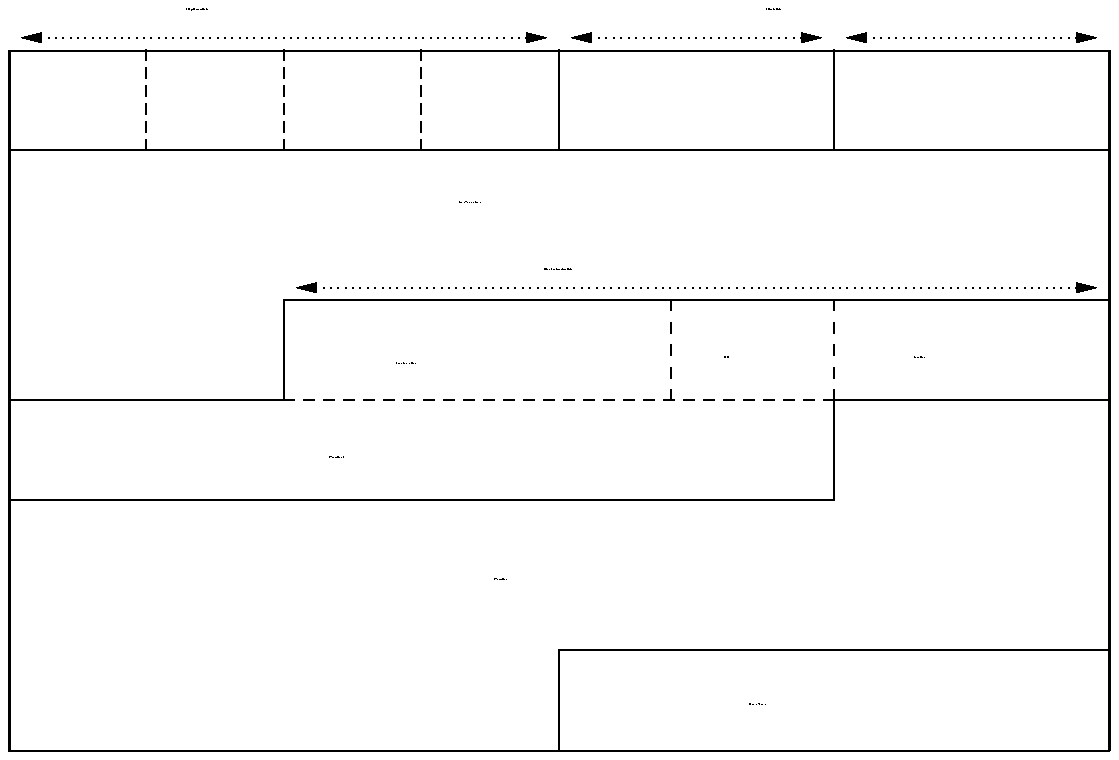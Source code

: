 .\" XXX standard disclaimer belongs here....
.\" $Header$
.PS
.in +0.5i
.ps 11
box with .sw at (0.99,6.01) width 5.50 height 3.50
line from 0.988,9.012 to 6.487,9.012
line from 3.737,9.512 to 3.737,9.012
line from 5.112,9.512 to 5.112,9.012
dashwid = 0.050i
line dashed from 2.362,9.512 to 2.362,9.012
line dashed from 3.050,9.512 to 3.050,9.012
line dashed from 1.675,9.512 to 1.675,9.012
line from 3.737,6.013 to 3.737,6.513 to 6.487,6.513
line from 0.988,7.763 to 2.362,7.763 to 2.362,8.262 to 6.487,8.262
line from 0.988,7.263 to 5.112,7.263 to 5.112,7.763 to 6.487,7.763
line dashed from 2.362,7.763 to 5.112,7.763
line dashed from 5.112,8.262 to 5.112,7.763
line dashed from 4.300,8.262 to 4.300,7.763
dashwid = 0.037i
line dotted <-> from 2.425,8.325 to 6.425,8.325
line dotted <-> from 1.050,9.575 to 3.675,9.575
line dotted <-> from 3.800,9.575 to 5.050,9.575
line dotted <-> from 5.175,9.575 to 6.425,9.575
"\s10\fRitemPointerData\fP" at 2.925,7.978 ljust
"\s10\fRfiller\fP" at 4.562,7.978 ljust
"\s10\fRitemData...\fP" at 5.513,7.978 ljust
"\s10\fIUnallocated Space\fP" at 3.237,8.753 ljust
"\s10\fBItemContinuationData\fP" at 3.663,8.415 ljust
"\s10\fISpecial Space\fP" at 4.688,6.240 ljust
"\s10\fI``ItemData 2''\fP" at 2.587,7.478 ljust
"\s10\fI``ItemData 1''\fP" at 3.413,6.865 ljust
"\s10\fBItemIdData\fP" at 4.775,9.715 ljust
"\s10\fBPageHeaderData\fP" at 1.875,9.715 ljust
.in -0.5i
.PE
